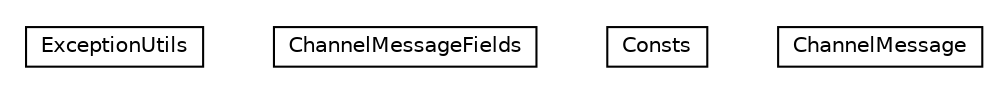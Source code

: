 #!/usr/local/bin/dot
#
# Class diagram 
# Generated by UMLGraph version R5_6-24-gf6e263 (http://www.umlgraph.org/)
#

digraph G {
	edge [fontname="Helvetica",fontsize=10,labelfontname="Helvetica",labelfontsize=10];
	node [fontname="Helvetica",fontsize=10,shape=plaintext];
	nodesep=0.25;
	ranksep=0.5;
	// org.universAAL.middleware.connectors.util.ExceptionUtils
	c135873 [label=<<table title="org.universAAL.middleware.connectors.util.ExceptionUtils" border="0" cellborder="1" cellspacing="0" cellpadding="2" port="p" href="./ExceptionUtils.html">
		<tr><td><table border="0" cellspacing="0" cellpadding="1">
<tr><td align="center" balign="center"> ExceptionUtils </td></tr>
		</table></td></tr>
		</table>>, URL="./ExceptionUtils.html", fontname="Helvetica", fontcolor="black", fontsize=10.0];
	// org.universAAL.middleware.connectors.util.ChannelMessageFields
	c135874 [label=<<table title="org.universAAL.middleware.connectors.util.ChannelMessageFields" border="0" cellborder="1" cellspacing="0" cellpadding="2" port="p" href="./ChannelMessageFields.html">
		<tr><td><table border="0" cellspacing="0" cellpadding="1">
<tr><td align="center" balign="center"> ChannelMessageFields </td></tr>
		</table></td></tr>
		</table>>, URL="./ChannelMessageFields.html", fontname="Helvetica", fontcolor="black", fontsize=10.0];
	// org.universAAL.middleware.connectors.util.Consts
	c135875 [label=<<table title="org.universAAL.middleware.connectors.util.Consts" border="0" cellborder="1" cellspacing="0" cellpadding="2" port="p" href="./Consts.html">
		<tr><td><table border="0" cellspacing="0" cellpadding="1">
<tr><td align="center" balign="center"> Consts </td></tr>
		</table></td></tr>
		</table>>, URL="./Consts.html", fontname="Helvetica", fontcolor="black", fontsize=10.0];
	// org.universAAL.middleware.connectors.util.ChannelMessage
	c135876 [label=<<table title="org.universAAL.middleware.connectors.util.ChannelMessage" border="0" cellborder="1" cellspacing="0" cellpadding="2" port="p" href="./ChannelMessage.html">
		<tr><td><table border="0" cellspacing="0" cellpadding="1">
<tr><td align="center" balign="center"> ChannelMessage </td></tr>
		</table></td></tr>
		</table>>, URL="./ChannelMessage.html", fontname="Helvetica", fontcolor="black", fontsize=10.0];
}

